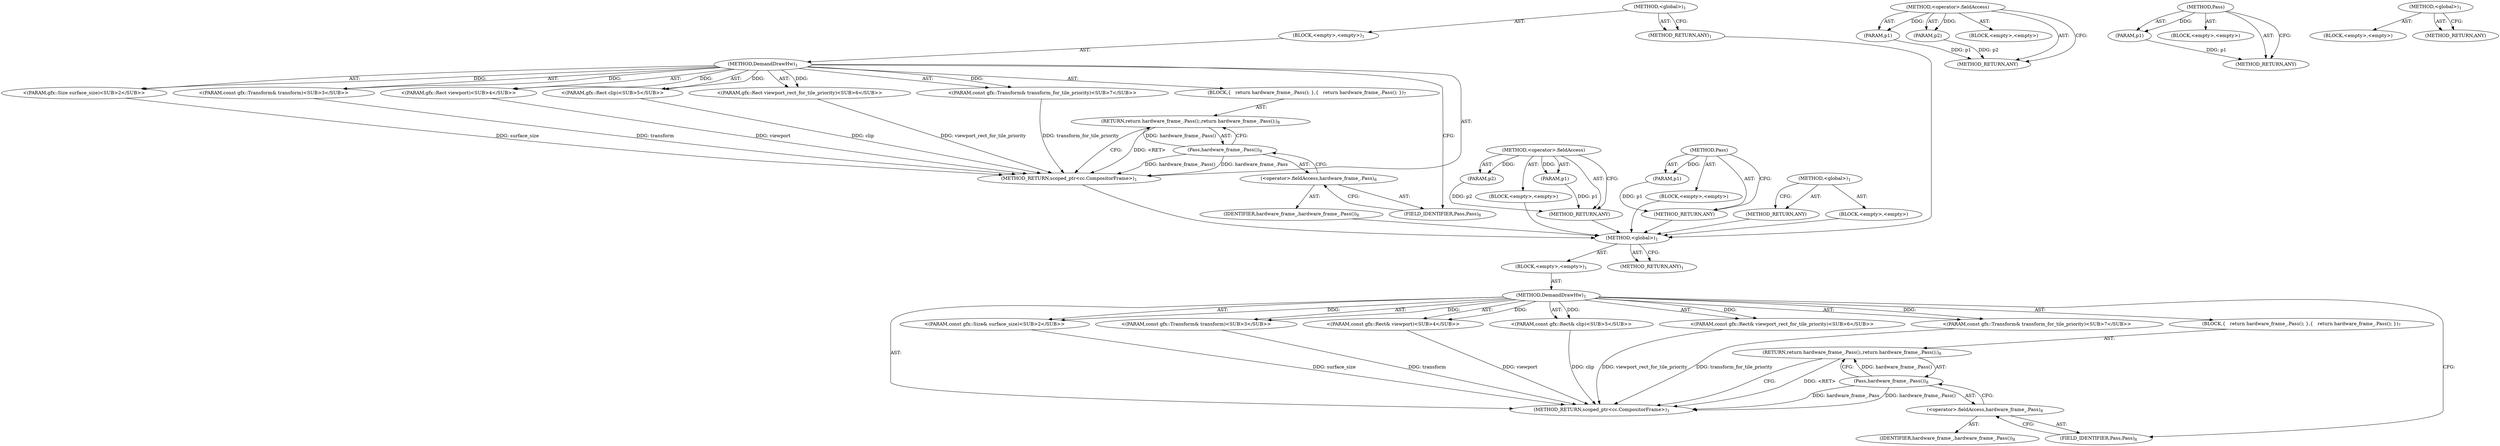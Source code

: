 digraph "&lt;global&gt;" {
vulnerable_6 [label=<(METHOD,&lt;global&gt;)<SUB>1</SUB>>];
vulnerable_7 [label=<(BLOCK,&lt;empty&gt;,&lt;empty&gt;)<SUB>1</SUB>>];
vulnerable_8 [label=<(METHOD,DemandDrawHw)<SUB>1</SUB>>];
vulnerable_9 [label="<(PARAM,gfx::Size surface_size)<SUB>2</SUB>>"];
vulnerable_10 [label="<(PARAM,const gfx::Transform&amp; transform)<SUB>3</SUB>>"];
vulnerable_11 [label="<(PARAM,gfx::Rect viewport)<SUB>4</SUB>>"];
vulnerable_12 [label="<(PARAM,gfx::Rect clip)<SUB>5</SUB>>"];
vulnerable_13 [label="<(PARAM,gfx::Rect viewport_rect_for_tile_priority)<SUB>6</SUB>>"];
vulnerable_14 [label="<(PARAM,const gfx::Transform&amp; transform_for_tile_priority)<SUB>7</SUB>>"];
vulnerable_15 [label=<(BLOCK,{
   return hardware_frame_.Pass();
 },{
   return hardware_frame_.Pass();
 })<SUB>7</SUB>>];
vulnerable_16 [label=<(RETURN,return hardware_frame_.Pass();,return hardware_frame_.Pass();)<SUB>8</SUB>>];
vulnerable_17 [label=<(Pass,hardware_frame_.Pass())<SUB>8</SUB>>];
vulnerable_18 [label=<(&lt;operator&gt;.fieldAccess,hardware_frame_.Pass)<SUB>8</SUB>>];
vulnerable_19 [label=<(IDENTIFIER,hardware_frame_,hardware_frame_.Pass())<SUB>8</SUB>>];
vulnerable_20 [label=<(FIELD_IDENTIFIER,Pass,Pass)<SUB>8</SUB>>];
vulnerable_21 [label=<(METHOD_RETURN,scoped_ptr&lt;cc.CompositorFrame&gt;)<SUB>1</SUB>>];
vulnerable_23 [label=<(METHOD_RETURN,ANY)<SUB>1</SUB>>];
vulnerable_48 [label=<(METHOD,&lt;operator&gt;.fieldAccess)>];
vulnerable_49 [label=<(PARAM,p1)>];
vulnerable_50 [label=<(PARAM,p2)>];
vulnerable_51 [label=<(BLOCK,&lt;empty&gt;,&lt;empty&gt;)>];
vulnerable_52 [label=<(METHOD_RETURN,ANY)>];
vulnerable_44 [label=<(METHOD,Pass)>];
vulnerable_45 [label=<(PARAM,p1)>];
vulnerable_46 [label=<(BLOCK,&lt;empty&gt;,&lt;empty&gt;)>];
vulnerable_47 [label=<(METHOD_RETURN,ANY)>];
vulnerable_38 [label=<(METHOD,&lt;global&gt;)<SUB>1</SUB>>];
vulnerable_39 [label=<(BLOCK,&lt;empty&gt;,&lt;empty&gt;)>];
vulnerable_40 [label=<(METHOD_RETURN,ANY)>];
fixed_6 [label=<(METHOD,&lt;global&gt;)<SUB>1</SUB>>];
fixed_7 [label=<(BLOCK,&lt;empty&gt;,&lt;empty&gt;)<SUB>1</SUB>>];
fixed_8 [label=<(METHOD,DemandDrawHw)<SUB>1</SUB>>];
fixed_9 [label="<(PARAM,const gfx::Size&amp; surface_size)<SUB>2</SUB>>"];
fixed_10 [label="<(PARAM,const gfx::Transform&amp; transform)<SUB>3</SUB>>"];
fixed_11 [label="<(PARAM,const gfx::Rect&amp; viewport)<SUB>4</SUB>>"];
fixed_12 [label="<(PARAM,const gfx::Rect&amp; clip)<SUB>5</SUB>>"];
fixed_13 [label="<(PARAM,const gfx::Rect&amp; viewport_rect_for_tile_priority)<SUB>6</SUB>>"];
fixed_14 [label="<(PARAM,const gfx::Transform&amp; transform_for_tile_priority)<SUB>7</SUB>>"];
fixed_15 [label=<(BLOCK,{
   return hardware_frame_.Pass();
 },{
   return hardware_frame_.Pass();
 })<SUB>7</SUB>>];
fixed_16 [label=<(RETURN,return hardware_frame_.Pass();,return hardware_frame_.Pass();)<SUB>8</SUB>>];
fixed_17 [label=<(Pass,hardware_frame_.Pass())<SUB>8</SUB>>];
fixed_18 [label=<(&lt;operator&gt;.fieldAccess,hardware_frame_.Pass)<SUB>8</SUB>>];
fixed_19 [label=<(IDENTIFIER,hardware_frame_,hardware_frame_.Pass())<SUB>8</SUB>>];
fixed_20 [label=<(FIELD_IDENTIFIER,Pass,Pass)<SUB>8</SUB>>];
fixed_21 [label=<(METHOD_RETURN,scoped_ptr&lt;cc.CompositorFrame&gt;)<SUB>1</SUB>>];
fixed_23 [label=<(METHOD_RETURN,ANY)<SUB>1</SUB>>];
fixed_48 [label=<(METHOD,&lt;operator&gt;.fieldAccess)>];
fixed_49 [label=<(PARAM,p1)>];
fixed_50 [label=<(PARAM,p2)>];
fixed_51 [label=<(BLOCK,&lt;empty&gt;,&lt;empty&gt;)>];
fixed_52 [label=<(METHOD_RETURN,ANY)>];
fixed_44 [label=<(METHOD,Pass)>];
fixed_45 [label=<(PARAM,p1)>];
fixed_46 [label=<(BLOCK,&lt;empty&gt;,&lt;empty&gt;)>];
fixed_47 [label=<(METHOD_RETURN,ANY)>];
fixed_38 [label=<(METHOD,&lt;global&gt;)<SUB>1</SUB>>];
fixed_39 [label=<(BLOCK,&lt;empty&gt;,&lt;empty&gt;)>];
fixed_40 [label=<(METHOD_RETURN,ANY)>];
vulnerable_6 -> vulnerable_7  [key=0, label="AST: "];
vulnerable_6 -> vulnerable_23  [key=0, label="AST: "];
vulnerable_6 -> vulnerable_23  [key=1, label="CFG: "];
vulnerable_7 -> vulnerable_8  [key=0, label="AST: "];
vulnerable_8 -> vulnerable_9  [key=0, label="AST: "];
vulnerable_8 -> vulnerable_9  [key=1, label="DDG: "];
vulnerable_8 -> vulnerable_10  [key=0, label="AST: "];
vulnerable_8 -> vulnerable_10  [key=1, label="DDG: "];
vulnerable_8 -> vulnerable_11  [key=0, label="AST: "];
vulnerable_8 -> vulnerable_11  [key=1, label="DDG: "];
vulnerable_8 -> vulnerable_12  [key=0, label="AST: "];
vulnerable_8 -> vulnerable_12  [key=1, label="DDG: "];
vulnerable_8 -> vulnerable_13  [key=0, label="AST: "];
vulnerable_8 -> vulnerable_13  [key=1, label="DDG: "];
vulnerable_8 -> vulnerable_14  [key=0, label="AST: "];
vulnerable_8 -> vulnerable_14  [key=1, label="DDG: "];
vulnerable_8 -> vulnerable_15  [key=0, label="AST: "];
vulnerable_8 -> vulnerable_21  [key=0, label="AST: "];
vulnerable_8 -> vulnerable_20  [key=0, label="CFG: "];
vulnerable_9 -> vulnerable_21  [key=0, label="DDG: surface_size"];
vulnerable_10 -> vulnerable_21  [key=0, label="DDG: transform"];
vulnerable_11 -> vulnerable_21  [key=0, label="DDG: viewport"];
vulnerable_12 -> vulnerable_21  [key=0, label="DDG: clip"];
vulnerable_13 -> vulnerable_21  [key=0, label="DDG: viewport_rect_for_tile_priority"];
vulnerable_14 -> vulnerable_21  [key=0, label="DDG: transform_for_tile_priority"];
vulnerable_15 -> vulnerable_16  [key=0, label="AST: "];
vulnerable_16 -> vulnerable_17  [key=0, label="AST: "];
vulnerable_16 -> vulnerable_21  [key=0, label="CFG: "];
vulnerable_16 -> vulnerable_21  [key=1, label="DDG: &lt;RET&gt;"];
vulnerable_17 -> vulnerable_18  [key=0, label="AST: "];
vulnerable_17 -> vulnerable_16  [key=0, label="CFG: "];
vulnerable_17 -> vulnerable_16  [key=1, label="DDG: hardware_frame_.Pass()"];
vulnerable_17 -> vulnerable_21  [key=0, label="DDG: hardware_frame_.Pass"];
vulnerable_17 -> vulnerable_21  [key=1, label="DDG: hardware_frame_.Pass()"];
vulnerable_18 -> vulnerable_19  [key=0, label="AST: "];
vulnerable_18 -> vulnerable_20  [key=0, label="AST: "];
vulnerable_18 -> vulnerable_17  [key=0, label="CFG: "];
vulnerable_19 -> fixed_6  [key=0];
vulnerable_20 -> vulnerable_18  [key=0, label="CFG: "];
vulnerable_21 -> fixed_6  [key=0];
vulnerable_23 -> fixed_6  [key=0];
vulnerable_48 -> vulnerable_49  [key=0, label="AST: "];
vulnerable_48 -> vulnerable_49  [key=1, label="DDG: "];
vulnerable_48 -> vulnerable_51  [key=0, label="AST: "];
vulnerable_48 -> vulnerable_50  [key=0, label="AST: "];
vulnerable_48 -> vulnerable_50  [key=1, label="DDG: "];
vulnerable_48 -> vulnerable_52  [key=0, label="AST: "];
vulnerable_48 -> vulnerable_52  [key=1, label="CFG: "];
vulnerable_49 -> vulnerable_52  [key=0, label="DDG: p1"];
vulnerable_50 -> vulnerable_52  [key=0, label="DDG: p2"];
vulnerable_51 -> fixed_6  [key=0];
vulnerable_52 -> fixed_6  [key=0];
vulnerable_44 -> vulnerable_45  [key=0, label="AST: "];
vulnerable_44 -> vulnerable_45  [key=1, label="DDG: "];
vulnerable_44 -> vulnerable_46  [key=0, label="AST: "];
vulnerable_44 -> vulnerable_47  [key=0, label="AST: "];
vulnerable_44 -> vulnerable_47  [key=1, label="CFG: "];
vulnerable_45 -> vulnerable_47  [key=0, label="DDG: p1"];
vulnerable_46 -> fixed_6  [key=0];
vulnerable_47 -> fixed_6  [key=0];
vulnerable_38 -> vulnerable_39  [key=0, label="AST: "];
vulnerable_38 -> vulnerable_40  [key=0, label="AST: "];
vulnerable_38 -> vulnerable_40  [key=1, label="CFG: "];
vulnerable_39 -> fixed_6  [key=0];
vulnerable_40 -> fixed_6  [key=0];
fixed_6 -> fixed_7  [key=0, label="AST: "];
fixed_6 -> fixed_23  [key=0, label="AST: "];
fixed_6 -> fixed_23  [key=1, label="CFG: "];
fixed_7 -> fixed_8  [key=0, label="AST: "];
fixed_8 -> fixed_9  [key=0, label="AST: "];
fixed_8 -> fixed_9  [key=1, label="DDG: "];
fixed_8 -> fixed_10  [key=0, label="AST: "];
fixed_8 -> fixed_10  [key=1, label="DDG: "];
fixed_8 -> fixed_11  [key=0, label="AST: "];
fixed_8 -> fixed_11  [key=1, label="DDG: "];
fixed_8 -> fixed_12  [key=0, label="AST: "];
fixed_8 -> fixed_12  [key=1, label="DDG: "];
fixed_8 -> fixed_13  [key=0, label="AST: "];
fixed_8 -> fixed_13  [key=1, label="DDG: "];
fixed_8 -> fixed_14  [key=0, label="AST: "];
fixed_8 -> fixed_14  [key=1, label="DDG: "];
fixed_8 -> fixed_15  [key=0, label="AST: "];
fixed_8 -> fixed_21  [key=0, label="AST: "];
fixed_8 -> fixed_20  [key=0, label="CFG: "];
fixed_9 -> fixed_21  [key=0, label="DDG: surface_size"];
fixed_10 -> fixed_21  [key=0, label="DDG: transform"];
fixed_11 -> fixed_21  [key=0, label="DDG: viewport"];
fixed_12 -> fixed_21  [key=0, label="DDG: clip"];
fixed_13 -> fixed_21  [key=0, label="DDG: viewport_rect_for_tile_priority"];
fixed_14 -> fixed_21  [key=0, label="DDG: transform_for_tile_priority"];
fixed_15 -> fixed_16  [key=0, label="AST: "];
fixed_16 -> fixed_17  [key=0, label="AST: "];
fixed_16 -> fixed_21  [key=0, label="CFG: "];
fixed_16 -> fixed_21  [key=1, label="DDG: &lt;RET&gt;"];
fixed_17 -> fixed_18  [key=0, label="AST: "];
fixed_17 -> fixed_16  [key=0, label="CFG: "];
fixed_17 -> fixed_16  [key=1, label="DDG: hardware_frame_.Pass()"];
fixed_17 -> fixed_21  [key=0, label="DDG: hardware_frame_.Pass"];
fixed_17 -> fixed_21  [key=1, label="DDG: hardware_frame_.Pass()"];
fixed_18 -> fixed_19  [key=0, label="AST: "];
fixed_18 -> fixed_20  [key=0, label="AST: "];
fixed_18 -> fixed_17  [key=0, label="CFG: "];
fixed_20 -> fixed_18  [key=0, label="CFG: "];
fixed_48 -> fixed_49  [key=0, label="AST: "];
fixed_48 -> fixed_49  [key=1, label="DDG: "];
fixed_48 -> fixed_51  [key=0, label="AST: "];
fixed_48 -> fixed_50  [key=0, label="AST: "];
fixed_48 -> fixed_50  [key=1, label="DDG: "];
fixed_48 -> fixed_52  [key=0, label="AST: "];
fixed_48 -> fixed_52  [key=1, label="CFG: "];
fixed_49 -> fixed_52  [key=0, label="DDG: p1"];
fixed_50 -> fixed_52  [key=0, label="DDG: p2"];
fixed_44 -> fixed_45  [key=0, label="AST: "];
fixed_44 -> fixed_45  [key=1, label="DDG: "];
fixed_44 -> fixed_46  [key=0, label="AST: "];
fixed_44 -> fixed_47  [key=0, label="AST: "];
fixed_44 -> fixed_47  [key=1, label="CFG: "];
fixed_45 -> fixed_47  [key=0, label="DDG: p1"];
fixed_38 -> fixed_39  [key=0, label="AST: "];
fixed_38 -> fixed_40  [key=0, label="AST: "];
fixed_38 -> fixed_40  [key=1, label="CFG: "];
}

